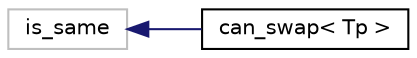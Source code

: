 digraph "Graphical Class Hierarchy"
{
  edge [fontname="Helvetica",fontsize="10",labelfontname="Helvetica",labelfontsize="10"];
  node [fontname="Helvetica",fontsize="10",shape=record];
  rankdir="LR";
  Node2169 [label="is_same",height=0.2,width=0.4,color="grey75", fillcolor="white", style="filled"];
  Node2169 -> Node0 [dir="back",color="midnightblue",fontsize="10",style="solid",fontname="Helvetica"];
  Node0 [label="can_swap\< Tp \>",height=0.2,width=0.4,color="black", fillcolor="white", style="filled",URL="$structcan__swap.html"];
}
